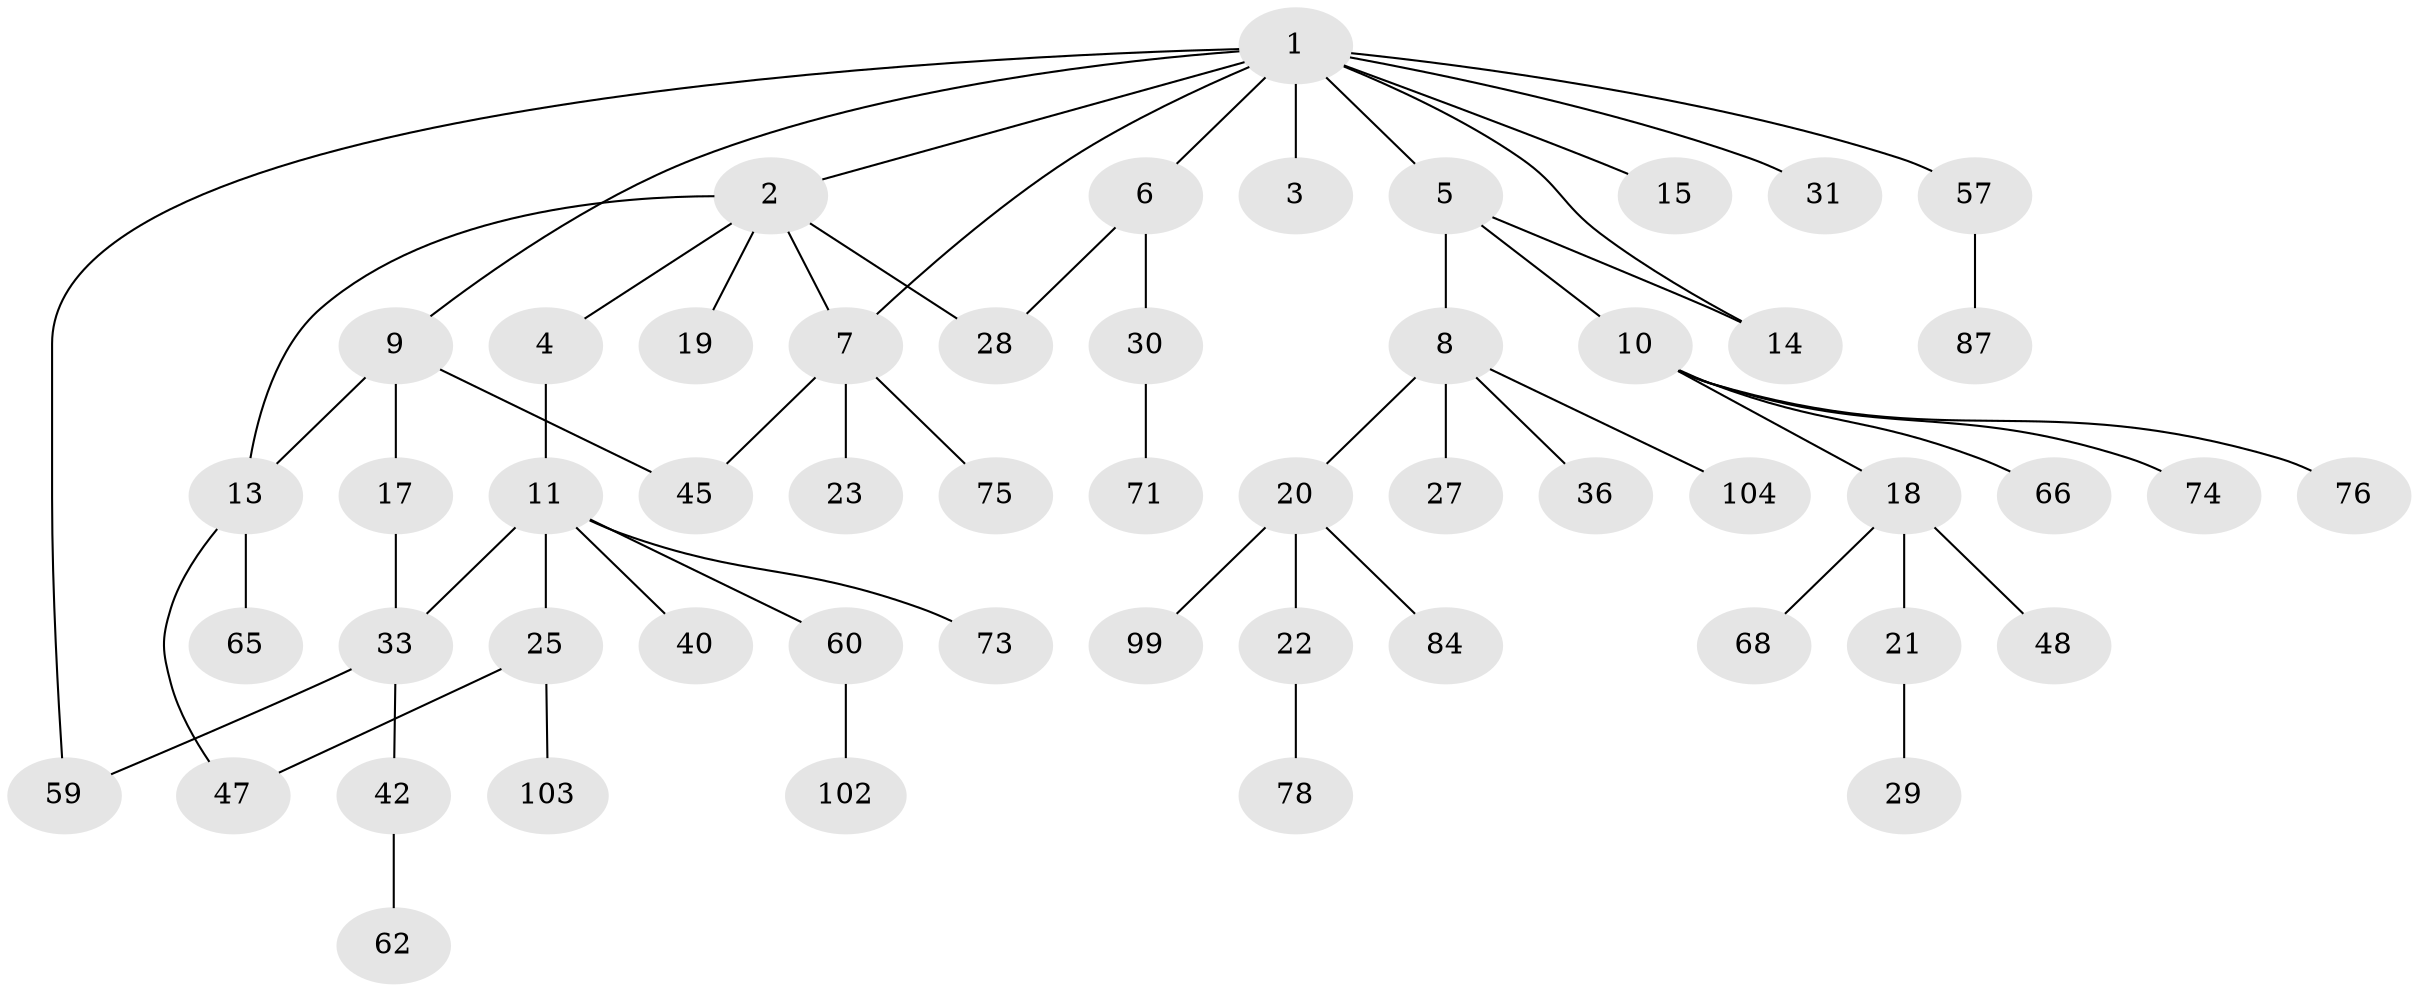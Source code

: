 // original degree distribution, {11: 0.009433962264150943, 6: 0.009433962264150943, 1: 0.4716981132075472, 4: 0.07547169811320754, 7: 0.009433962264150943, 5: 0.07547169811320754, 3: 0.09433962264150944, 2: 0.25471698113207547}
// Generated by graph-tools (version 1.1) at 2025/13/03/09/25 04:13:19]
// undirected, 53 vertices, 60 edges
graph export_dot {
graph [start="1"]
  node [color=gray90,style=filled];
  1;
  2;
  3;
  4 [super="+98+54"];
  5 [super="+37+90+16"];
  6 [super="+89"];
  7;
  8;
  9 [super="+32+52"];
  10 [super="+70+12"];
  11 [super="+34+80"];
  13 [super="+44+38"];
  14 [super="+86+35"];
  15 [super="+39+72"];
  17;
  18 [super="+64+24"];
  19;
  20 [super="+58"];
  21 [super="+105"];
  22 [super="+53+26"];
  23 [super="+49"];
  25;
  27;
  28 [super="+83"];
  29;
  30 [super="+46+43"];
  31 [super="+63"];
  33 [super="+77"];
  36;
  40;
  42 [super="+56"];
  45 [super="+88+61"];
  47;
  48;
  57;
  59 [super="+92+91"];
  60 [super="+67"];
  62 [super="+85"];
  65;
  66;
  68;
  71;
  73;
  74 [super="+95"];
  75;
  76;
  78 [super="+106"];
  84;
  87 [super="+101"];
  99;
  102;
  103;
  104;
  1 -- 2;
  1 -- 3;
  1 -- 5;
  1 -- 6;
  1 -- 7;
  1 -- 9;
  1 -- 14;
  1 -- 15;
  1 -- 31;
  1 -- 57;
  1 -- 59;
  2 -- 4;
  2 -- 13;
  2 -- 19;
  2 -- 7;
  2 -- 28;
  4 -- 11;
  5 -- 8;
  5 -- 10 [weight=2];
  5 -- 14;
  6 -- 28;
  6 -- 30;
  7 -- 23;
  7 -- 45;
  7 -- 75;
  8 -- 20;
  8 -- 27;
  8 -- 36;
  8 -- 104;
  9 -- 17;
  9 -- 45;
  9 -- 13;
  10 -- 74;
  10 -- 18;
  10 -- 76;
  10 -- 66;
  11 -- 25;
  11 -- 33;
  11 -- 40;
  11 -- 73;
  11 -- 60;
  13 -- 47;
  13 -- 65 [weight=2];
  17 -- 33;
  18 -- 21;
  18 -- 48;
  18 -- 68;
  20 -- 22;
  20 -- 99;
  20 -- 84;
  21 -- 29;
  22 -- 78;
  25 -- 103;
  25 -- 47;
  30 -- 71;
  33 -- 42;
  33 -- 59;
  42 -- 62;
  57 -- 87;
  60 -- 102;
}
